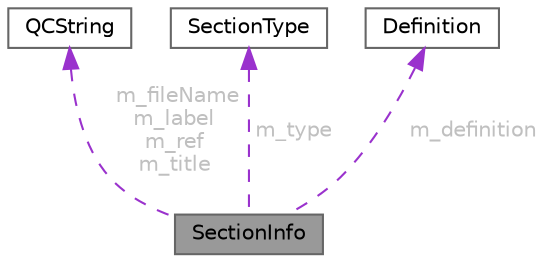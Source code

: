 digraph "SectionInfo"
{
 // INTERACTIVE_SVG=YES
 // LATEX_PDF_SIZE
  bgcolor="transparent";
  edge [fontname=Helvetica,fontsize=10,labelfontname=Helvetica,labelfontsize=10];
  node [fontname=Helvetica,fontsize=10,shape=box,height=0.2,width=0.4];
  Node1 [id="Node000001",label="SectionInfo",height=0.2,width=0.4,color="gray40", fillcolor="grey60", style="filled", fontcolor="black",tooltip="class that provide information about a section."];
  Node2 -> Node1 [id="edge1_Node000001_Node000002",dir="back",color="darkorchid3",style="dashed",tooltip=" ",label=" m_fileName\nm_label\nm_ref\nm_title",fontcolor="grey" ];
  Node2 [id="Node000002",label="QCString",height=0.2,width=0.4,color="gray40", fillcolor="white", style="filled",URL="$d9/d45/class_q_c_string.html",tooltip="This is an alternative implementation of QCString."];
  Node3 -> Node1 [id="edge2_Node000001_Node000003",dir="back",color="darkorchid3",style="dashed",tooltip=" ",label=" m_type",fontcolor="grey" ];
  Node3 [id="Node000003",label="SectionType",height=0.2,width=0.4,color="gray40", fillcolor="white", style="filled",URL="$df/d3a/class_section_type.html",tooltip=" "];
  Node4 -> Node1 [id="edge3_Node000001_Node000004",dir="back",color="darkorchid3",style="dashed",tooltip=" ",label=" m_definition",fontcolor="grey" ];
  Node4 [id="Node000004",label="Definition",height=0.2,width=0.4,color="gray40", fillcolor="white", style="filled",URL="$d5/dcc/class_definition.html",tooltip="The common base class of all entity definitions found in the sources."];
}
